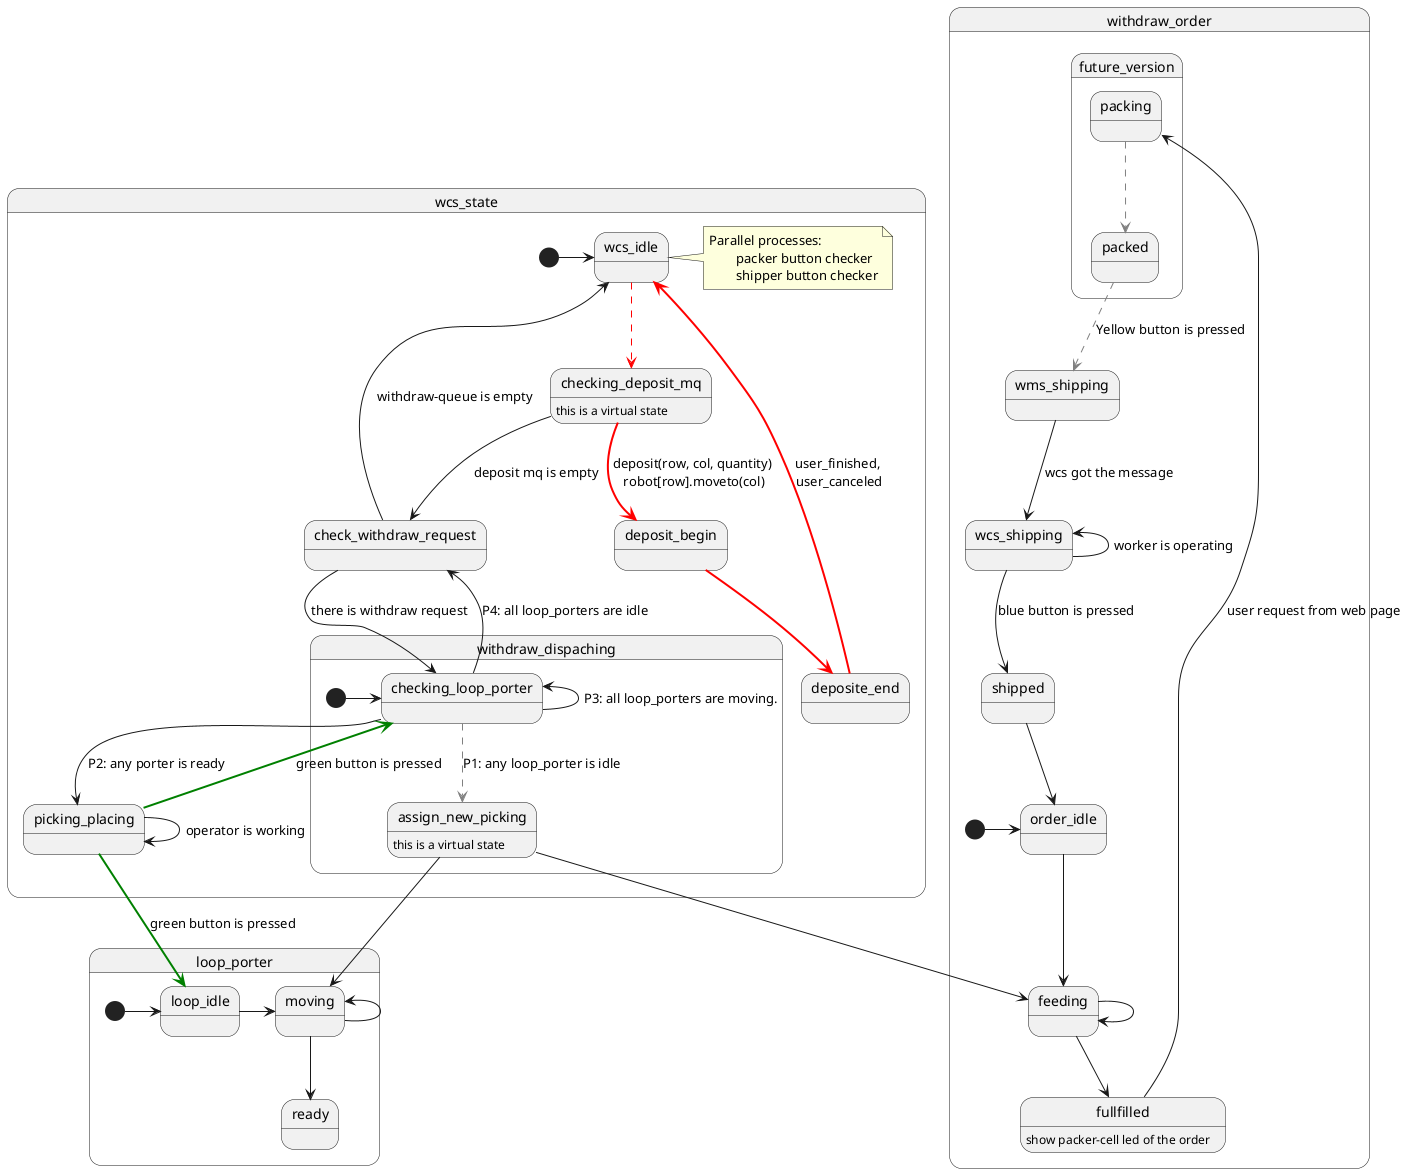 @startuml

state wcs_state{
	[*] -> wcs_idle
	wcs_idle-[#red,dashed]-> checking_deposit_mq
	checking_deposit_mq -[#red,bold]-> deposit_begin: deposit(row, col, quantity) \nrobot[row].moveto(col)
	deposit_begin -[#red,bold]-> deposite_end
	deposite_end -[#red,bold]->wcs_idle: user_finished, \nuser_canceled
	checking_deposit_mq: this is a virtual state

	state withdraw_dispaching{
		[*] -> checking_loop_porter
		checking_loop_porter -[#grey,dashed]-> assign_new_picking : P1: any loop_porter is idle
		assign_new_picking: this is a virtual state

	}
	checking_loop_porter --> picking_placing : P2: any porter is ready  
	checking_loop_porter <-- checking_loop_porter: P3: all loop_porters are moving.
	picking_placing -> picking_placing: operator is working
	picking_placing -[#green,bold]-> checking_loop_porter : green button is pressed
	checking_deposit_mq --> check_withdraw_request: deposit mq is empty
	check_withdraw_request --> wcs_idle:  withdraw-queue is empty
	check_withdraw_request --> checking_loop_porter: there is withdraw request
	check_withdraw_request <-- checking_loop_porter: P4: all loop_porters are idle
	note right of wcs_idle
	Parallel processes:
		packer button checker
		shipper button checker
	end note
}


state loop_porter {
	[*] -> loop_idle 
	loop_idle -> moving
	moving <- moving
	moving --> ready
}

picking_placing -[#green,bold]-> loop_idle : green button is pressed
assign_new_picking --> moving


state withdraw_order{
	[*] -> order_idle
	order_idle --> feeding
	feeding --> feeding
	feeding --> fullfilled

	state future_version{
		fullfilled --> packing: user request from web page
		packing -[#grey,dashed]-> packed 
	}
	packed -[#grey,dashed]-> wms_shipping: Yellow button is pressed

	wms_shipping --> wcs_shipping: wcs got the message
	wcs_shipping <-- wcs_shipping: worker is operating
	wcs_shipping --> shipped: blue button is pressed
	shipped --> order_idle
	fullfilled: show packer-cell led of the order
}

assign_new_picking --> feeding
@enduml
